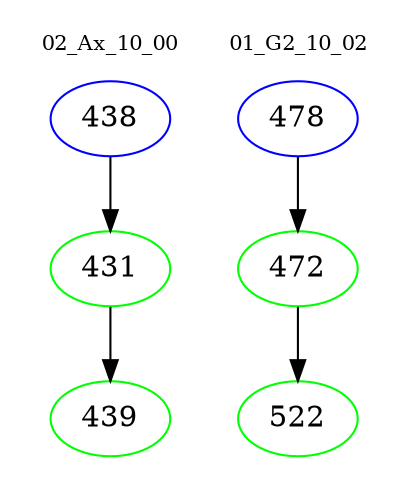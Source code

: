 digraph{
subgraph cluster_0 {
color = white
label = "02_Ax_10_00";
fontsize=10;
T0_438 [label="438", color="blue"]
T0_438 -> T0_431 [color="black"]
T0_431 [label="431", color="green"]
T0_431 -> T0_439 [color="black"]
T0_439 [label="439", color="green"]
}
subgraph cluster_1 {
color = white
label = "01_G2_10_02";
fontsize=10;
T1_478 [label="478", color="blue"]
T1_478 -> T1_472 [color="black"]
T1_472 [label="472", color="green"]
T1_472 -> T1_522 [color="black"]
T1_522 [label="522", color="green"]
}
}
